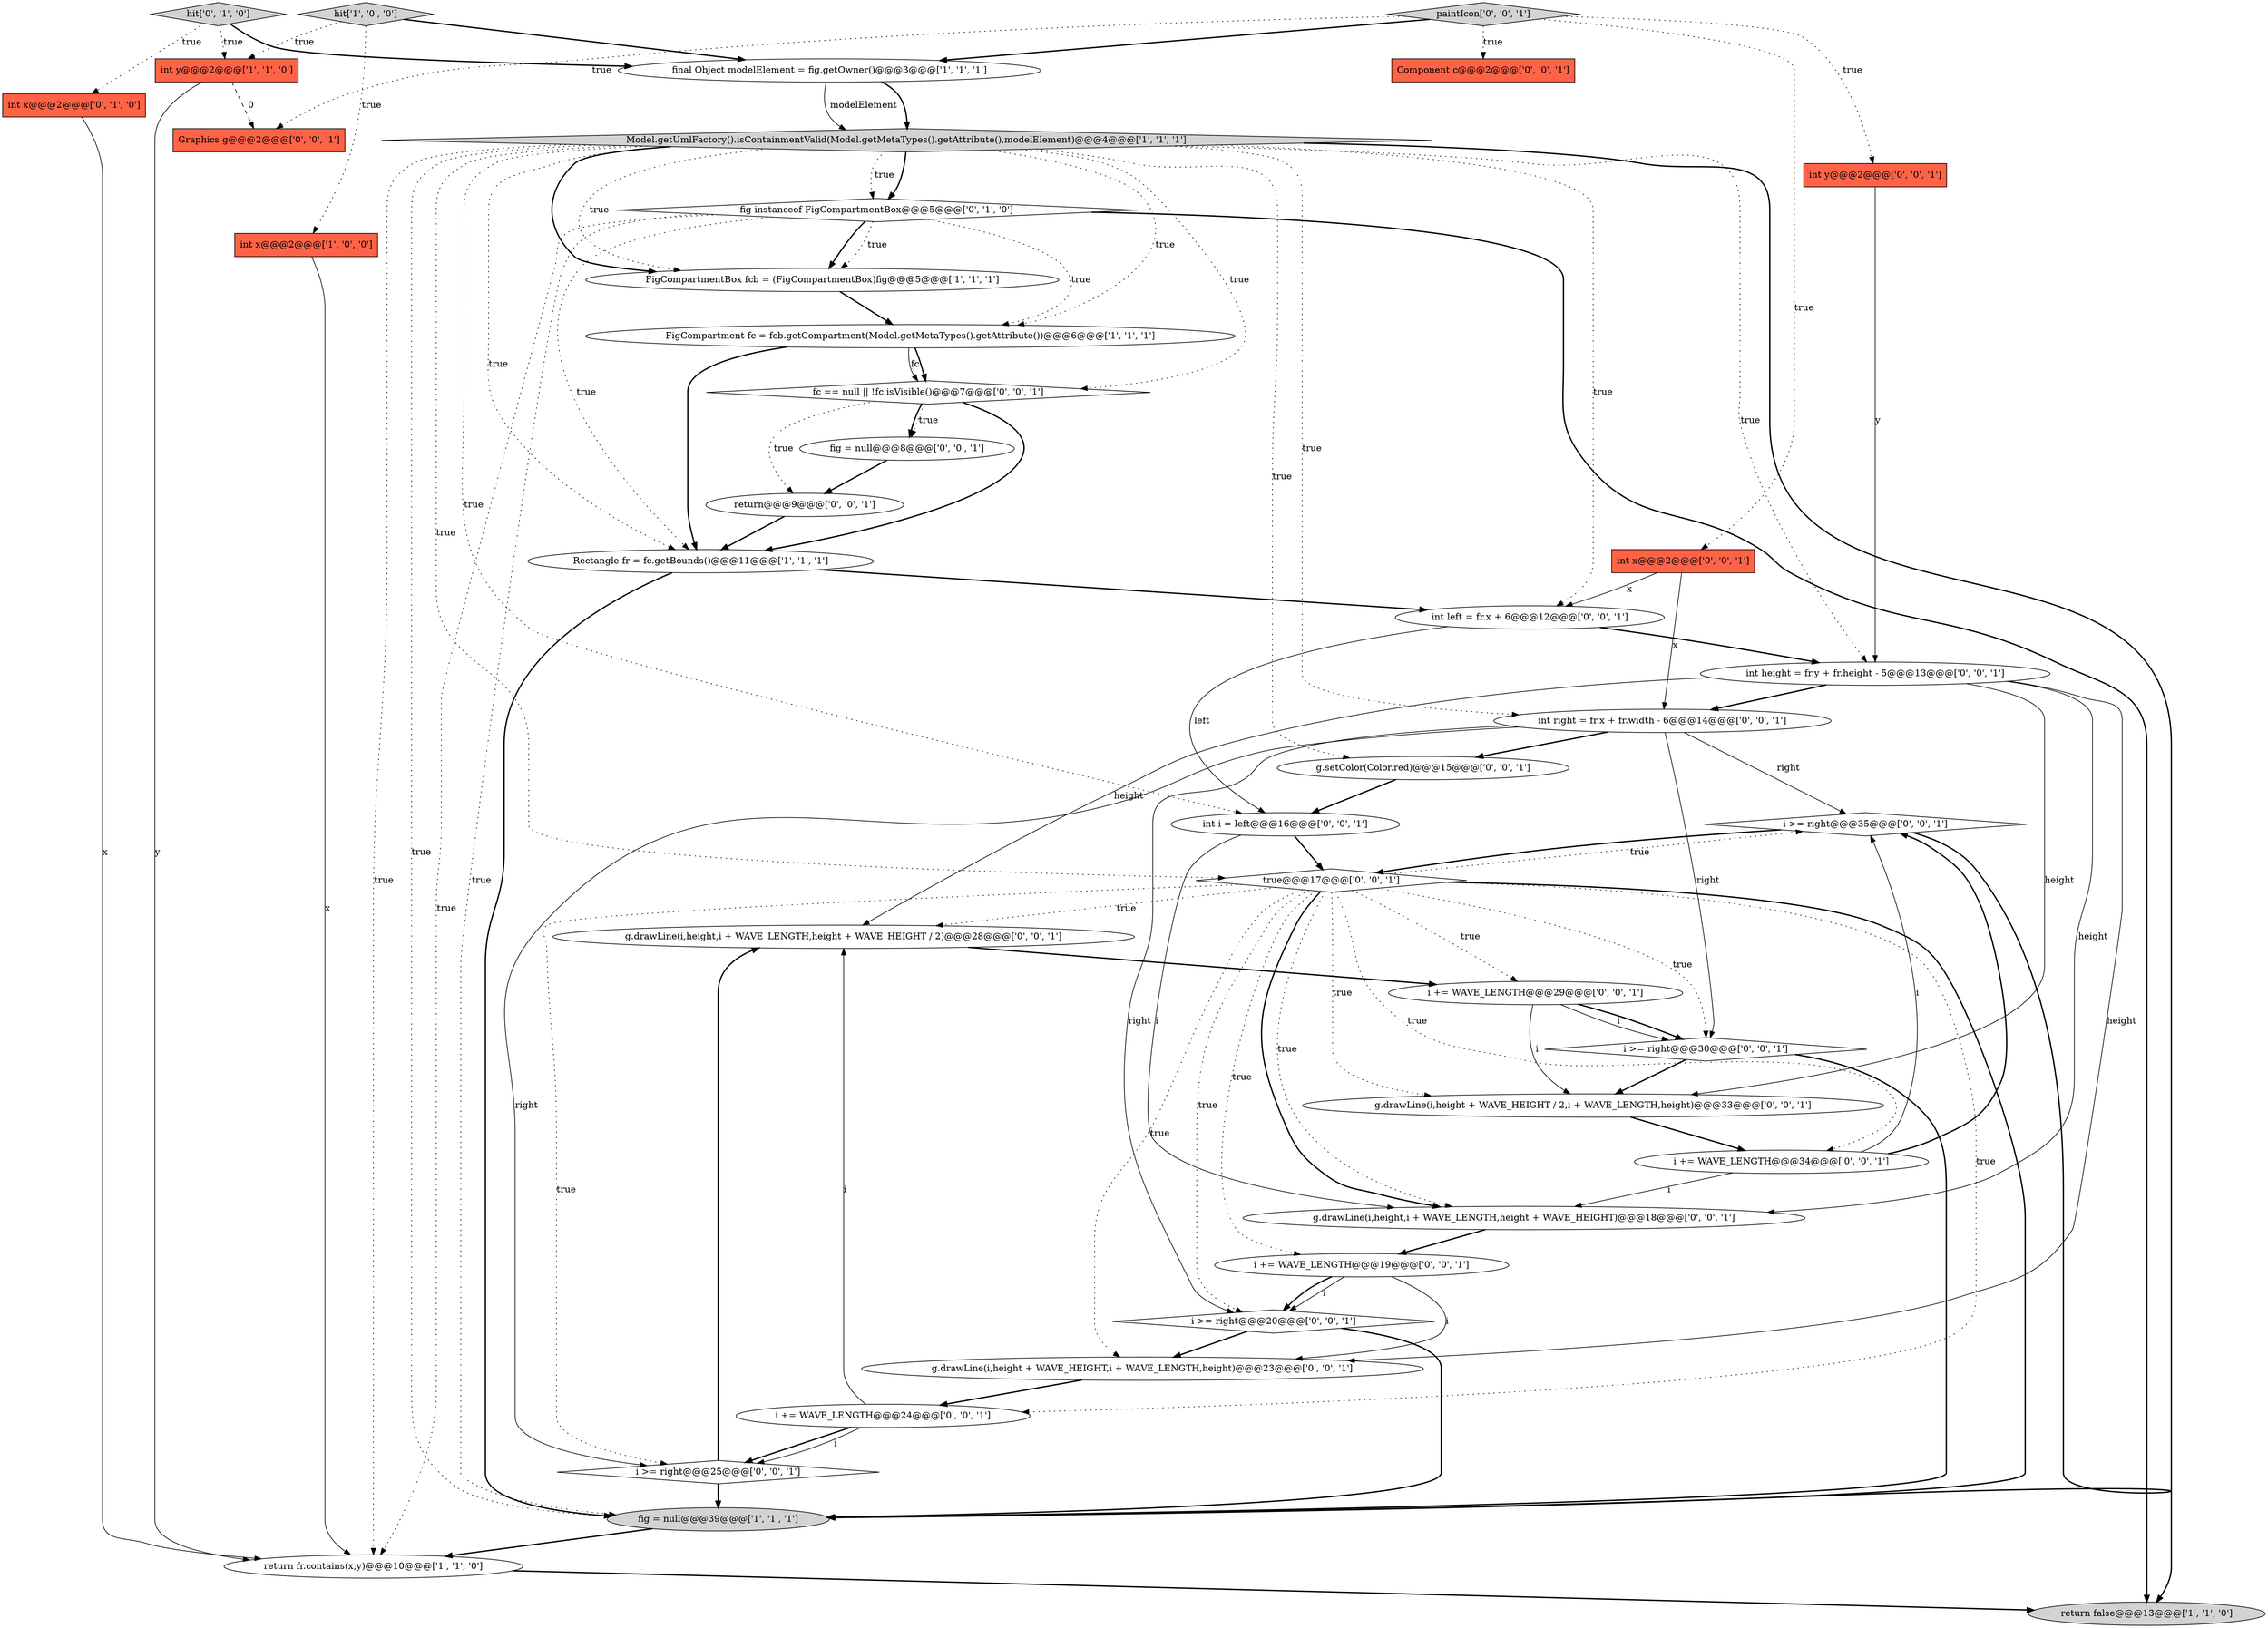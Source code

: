digraph {
7 [style = filled, label = "return false@@@13@@@['1', '1', '0']", fillcolor = lightgray, shape = ellipse image = "AAA0AAABBB1BBB"];
37 [style = filled, label = "g.drawLine(i,height,i + WAVE_LENGTH,height + WAVE_HEIGHT / 2)@@@28@@@['0', '0', '1']", fillcolor = white, shape = ellipse image = "AAA0AAABBB3BBB"];
24 [style = filled, label = "int right = fr.x + fr.width - 6@@@14@@@['0', '0', '1']", fillcolor = white, shape = ellipse image = "AAA0AAABBB3BBB"];
11 [style = filled, label = "int x@@@2@@@['0', '1', '0']", fillcolor = tomato, shape = box image = "AAA0AAABBB2BBB"];
13 [style = filled, label = "hit['0', '1', '0']", fillcolor = lightgray, shape = diamond image = "AAA0AAABBB2BBB"];
19 [style = filled, label = "int i = left@@@16@@@['0', '0', '1']", fillcolor = white, shape = ellipse image = "AAA0AAABBB3BBB"];
26 [style = filled, label = "int x@@@2@@@['0', '0', '1']", fillcolor = tomato, shape = box image = "AAA0AAABBB3BBB"];
6 [style = filled, label = "FigCompartment fc = fcb.getCompartment(Model.getMetaTypes().getAttribute())@@@6@@@['1', '1', '1']", fillcolor = white, shape = ellipse image = "AAA0AAABBB1BBB"];
22 [style = filled, label = "i >= right@@@35@@@['0', '0', '1']", fillcolor = white, shape = diamond image = "AAA0AAABBB3BBB"];
33 [style = filled, label = "i >= right@@@25@@@['0', '0', '1']", fillcolor = white, shape = diamond image = "AAA0AAABBB3BBB"];
27 [style = filled, label = "paintIcon['0', '0', '1']", fillcolor = lightgray, shape = diamond image = "AAA0AAABBB3BBB"];
8 [style = filled, label = "final Object modelElement = fig.getOwner()@@@3@@@['1', '1', '1']", fillcolor = white, shape = ellipse image = "AAA0AAABBB1BBB"];
36 [style = filled, label = "i += WAVE_LENGTH@@@19@@@['0', '0', '1']", fillcolor = white, shape = ellipse image = "AAA0AAABBB3BBB"];
2 [style = filled, label = "return fr.contains(x,y)@@@10@@@['1', '1', '0']", fillcolor = white, shape = ellipse image = "AAA0AAABBB1BBB"];
16 [style = filled, label = "Component c@@@2@@@['0', '0', '1']", fillcolor = tomato, shape = box image = "AAA0AAABBB3BBB"];
30 [style = filled, label = "Graphics g@@@2@@@['0', '0', '1']", fillcolor = tomato, shape = box image = "AAA0AAABBB3BBB"];
34 [style = filled, label = "fc == null || !fc.isVisible()@@@7@@@['0', '0', '1']", fillcolor = white, shape = diamond image = "AAA0AAABBB3BBB"];
9 [style = filled, label = "FigCompartmentBox fcb = (FigCompartmentBox)fig@@@5@@@['1', '1', '1']", fillcolor = white, shape = ellipse image = "AAA0AAABBB1BBB"];
23 [style = filled, label = "int left = fr.x + 6@@@12@@@['0', '0', '1']", fillcolor = white, shape = ellipse image = "AAA0AAABBB3BBB"];
39 [style = filled, label = "i += WAVE_LENGTH@@@29@@@['0', '0', '1']", fillcolor = white, shape = ellipse image = "AAA0AAABBB3BBB"];
3 [style = filled, label = "Rectangle fr = fc.getBounds()@@@11@@@['1', '1', '1']", fillcolor = white, shape = ellipse image = "AAA0AAABBB1BBB"];
12 [style = filled, label = "fig instanceof FigCompartmentBox@@@5@@@['0', '1', '0']", fillcolor = white, shape = diamond image = "AAA1AAABBB2BBB"];
5 [style = filled, label = "int y@@@2@@@['1', '1', '0']", fillcolor = tomato, shape = box image = "AAA0AAABBB1BBB"];
15 [style = filled, label = "g.drawLine(i,height + WAVE_HEIGHT,i + WAVE_LENGTH,height)@@@23@@@['0', '0', '1']", fillcolor = white, shape = ellipse image = "AAA0AAABBB3BBB"];
21 [style = filled, label = "int y@@@2@@@['0', '0', '1']", fillcolor = tomato, shape = box image = "AAA0AAABBB3BBB"];
17 [style = filled, label = "i += WAVE_LENGTH@@@24@@@['0', '0', '1']", fillcolor = white, shape = ellipse image = "AAA0AAABBB3BBB"];
18 [style = filled, label = "return@@@9@@@['0', '0', '1']", fillcolor = white, shape = ellipse image = "AAA0AAABBB3BBB"];
31 [style = filled, label = "i >= right@@@20@@@['0', '0', '1']", fillcolor = white, shape = diamond image = "AAA0AAABBB3BBB"];
0 [style = filled, label = "int x@@@2@@@['1', '0', '0']", fillcolor = tomato, shape = box image = "AAA0AAABBB1BBB"];
28 [style = filled, label = "i += WAVE_LENGTH@@@34@@@['0', '0', '1']", fillcolor = white, shape = ellipse image = "AAA0AAABBB3BBB"];
35 [style = filled, label = "g.drawLine(i,height + WAVE_HEIGHT / 2,i + WAVE_LENGTH,height)@@@33@@@['0', '0', '1']", fillcolor = white, shape = ellipse image = "AAA0AAABBB3BBB"];
10 [style = filled, label = "fig = null@@@39@@@['1', '1', '1']", fillcolor = lightgray, shape = ellipse image = "AAA0AAABBB1BBB"];
32 [style = filled, label = "true@@@17@@@['0', '0', '1']", fillcolor = white, shape = diamond image = "AAA0AAABBB3BBB"];
4 [style = filled, label = "hit['1', '0', '0']", fillcolor = lightgray, shape = diamond image = "AAA0AAABBB1BBB"];
14 [style = filled, label = "fig = null@@@8@@@['0', '0', '1']", fillcolor = white, shape = ellipse image = "AAA0AAABBB3BBB"];
25 [style = filled, label = "g.drawLine(i,height,i + WAVE_LENGTH,height + WAVE_HEIGHT)@@@18@@@['0', '0', '1']", fillcolor = white, shape = ellipse image = "AAA0AAABBB3BBB"];
38 [style = filled, label = "g.setColor(Color.red)@@@15@@@['0', '0', '1']", fillcolor = white, shape = ellipse image = "AAA0AAABBB3BBB"];
1 [style = filled, label = "Model.getUmlFactory().isContainmentValid(Model.getMetaTypes().getAttribute(),modelElement)@@@4@@@['1', '1', '1']", fillcolor = lightgray, shape = diamond image = "AAA0AAABBB1BBB"];
20 [style = filled, label = "int height = fr.y + fr.height - 5@@@13@@@['0', '0', '1']", fillcolor = white, shape = ellipse image = "AAA0AAABBB3BBB"];
29 [style = filled, label = "i >= right@@@30@@@['0', '0', '1']", fillcolor = white, shape = diamond image = "AAA0AAABBB3BBB"];
3->10 [style = bold, label=""];
34->18 [style = dotted, label="true"];
23->19 [style = solid, label="left"];
4->8 [style = bold, label=""];
36->15 [style = solid, label="i"];
4->0 [style = dotted, label="true"];
3->23 [style = bold, label=""];
28->22 [style = bold, label=""];
19->25 [style = solid, label="i"];
1->24 [style = dotted, label="true"];
32->29 [style = dotted, label="true"];
5->2 [style = solid, label="y"];
24->29 [style = solid, label="right"];
1->20 [style = dotted, label="true"];
32->22 [style = dotted, label="true"];
4->5 [style = dotted, label="true"];
8->1 [style = solid, label="modelElement"];
20->15 [style = solid, label="height"];
34->14 [style = bold, label=""];
20->37 [style = solid, label="height"];
12->10 [style = dotted, label="true"];
27->30 [style = dotted, label="true"];
27->16 [style = dotted, label="true"];
1->9 [style = bold, label=""];
1->9 [style = dotted, label="true"];
1->12 [style = bold, label=""];
32->31 [style = dotted, label="true"];
34->14 [style = dotted, label="true"];
21->20 [style = solid, label="y"];
24->31 [style = solid, label="right"];
38->19 [style = bold, label=""];
19->32 [style = bold, label=""];
32->17 [style = dotted, label="true"];
35->28 [style = bold, label=""];
33->37 [style = bold, label=""];
1->23 [style = dotted, label="true"];
12->9 [style = bold, label=""];
28->25 [style = solid, label="i"];
27->8 [style = bold, label=""];
1->38 [style = dotted, label="true"];
6->34 [style = solid, label="fc"];
17->37 [style = solid, label="i"];
32->10 [style = bold, label=""];
0->2 [style = solid, label="x"];
39->35 [style = solid, label="i"];
1->19 [style = dotted, label="true"];
29->10 [style = bold, label=""];
32->39 [style = dotted, label="true"];
1->2 [style = dotted, label="true"];
12->6 [style = dotted, label="true"];
31->15 [style = bold, label=""];
22->10 [style = bold, label=""];
1->32 [style = dotted, label="true"];
17->33 [style = bold, label=""];
15->17 [style = bold, label=""];
20->35 [style = solid, label="height"];
24->22 [style = solid, label="right"];
25->36 [style = bold, label=""];
2->7 [style = bold, label=""];
33->10 [style = bold, label=""];
32->25 [style = dotted, label="true"];
29->35 [style = bold, label=""];
13->11 [style = dotted, label="true"];
32->15 [style = dotted, label="true"];
27->21 [style = dotted, label="true"];
20->25 [style = solid, label="height"];
27->26 [style = dotted, label="true"];
12->2 [style = dotted, label="true"];
9->6 [style = bold, label=""];
22->32 [style = bold, label=""];
8->1 [style = bold, label=""];
24->38 [style = bold, label=""];
32->33 [style = dotted, label="true"];
32->28 [style = dotted, label="true"];
1->3 [style = dotted, label="true"];
32->25 [style = bold, label=""];
12->9 [style = dotted, label="true"];
23->20 [style = bold, label=""];
1->34 [style = dotted, label="true"];
6->3 [style = bold, label=""];
1->12 [style = dotted, label="true"];
20->24 [style = bold, label=""];
39->29 [style = bold, label=""];
5->30 [style = dashed, label="0"];
13->8 [style = bold, label=""];
1->7 [style = bold, label=""];
32->35 [style = dotted, label="true"];
36->31 [style = solid, label="i"];
1->10 [style = dotted, label="true"];
26->23 [style = solid, label="x"];
24->33 [style = solid, label="right"];
39->29 [style = solid, label="i"];
18->3 [style = bold, label=""];
12->7 [style = bold, label=""];
26->24 [style = solid, label="x"];
28->22 [style = solid, label="i"];
10->2 [style = bold, label=""];
14->18 [style = bold, label=""];
31->10 [style = bold, label=""];
32->36 [style = dotted, label="true"];
34->3 [style = bold, label=""];
1->6 [style = dotted, label="true"];
37->39 [style = bold, label=""];
32->37 [style = dotted, label="true"];
36->31 [style = bold, label=""];
6->34 [style = bold, label=""];
17->33 [style = solid, label="i"];
13->5 [style = dotted, label="true"];
11->2 [style = solid, label="x"];
12->3 [style = dotted, label="true"];
}
